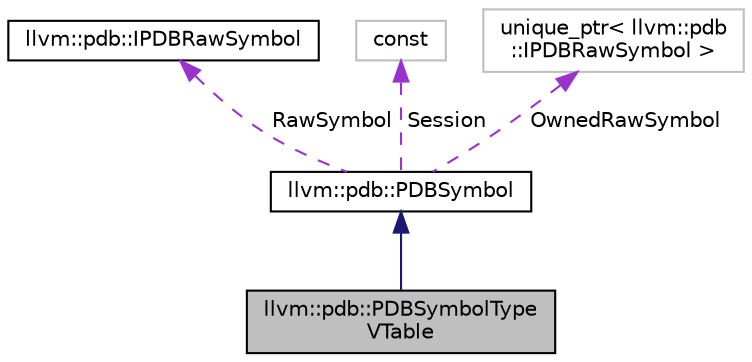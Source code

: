 digraph "llvm::pdb::PDBSymbolTypeVTable"
{
 // LATEX_PDF_SIZE
  bgcolor="transparent";
  edge [fontname="Helvetica",fontsize="10",labelfontname="Helvetica",labelfontsize="10"];
  node [fontname="Helvetica",fontsize="10",shape=record];
  Node1 [label="llvm::pdb::PDBSymbolType\lVTable",height=0.2,width=0.4,color="black", fillcolor="grey75", style="filled", fontcolor="black",tooltip=" "];
  Node2 -> Node1 [dir="back",color="midnightblue",fontsize="10",style="solid",fontname="Helvetica"];
  Node2 [label="llvm::pdb::PDBSymbol",height=0.2,width=0.4,color="black",URL="$classllvm_1_1pdb_1_1PDBSymbol.html",tooltip="PDBSymbol defines the base of the inheritance hierarchy for concrete symbol types (e...."];
  Node3 -> Node2 [dir="back",color="darkorchid3",fontsize="10",style="dashed",label=" RawSymbol" ,fontname="Helvetica"];
  Node3 [label="llvm::pdb::IPDBRawSymbol",height=0.2,width=0.4,color="black",URL="$classllvm_1_1pdb_1_1IPDBRawSymbol.html",tooltip="IPDBRawSymbol defines an interface used to represent an arbitrary symbol."];
  Node4 -> Node2 [dir="back",color="darkorchid3",fontsize="10",style="dashed",label=" Session" ,fontname="Helvetica"];
  Node4 [label="const",height=0.2,width=0.4,color="grey75",tooltip=" "];
  Node5 -> Node2 [dir="back",color="darkorchid3",fontsize="10",style="dashed",label=" OwnedRawSymbol" ,fontname="Helvetica"];
  Node5 [label="unique_ptr\< llvm::pdb\l::IPDBRawSymbol \>",height=0.2,width=0.4,color="grey75",tooltip=" "];
}
